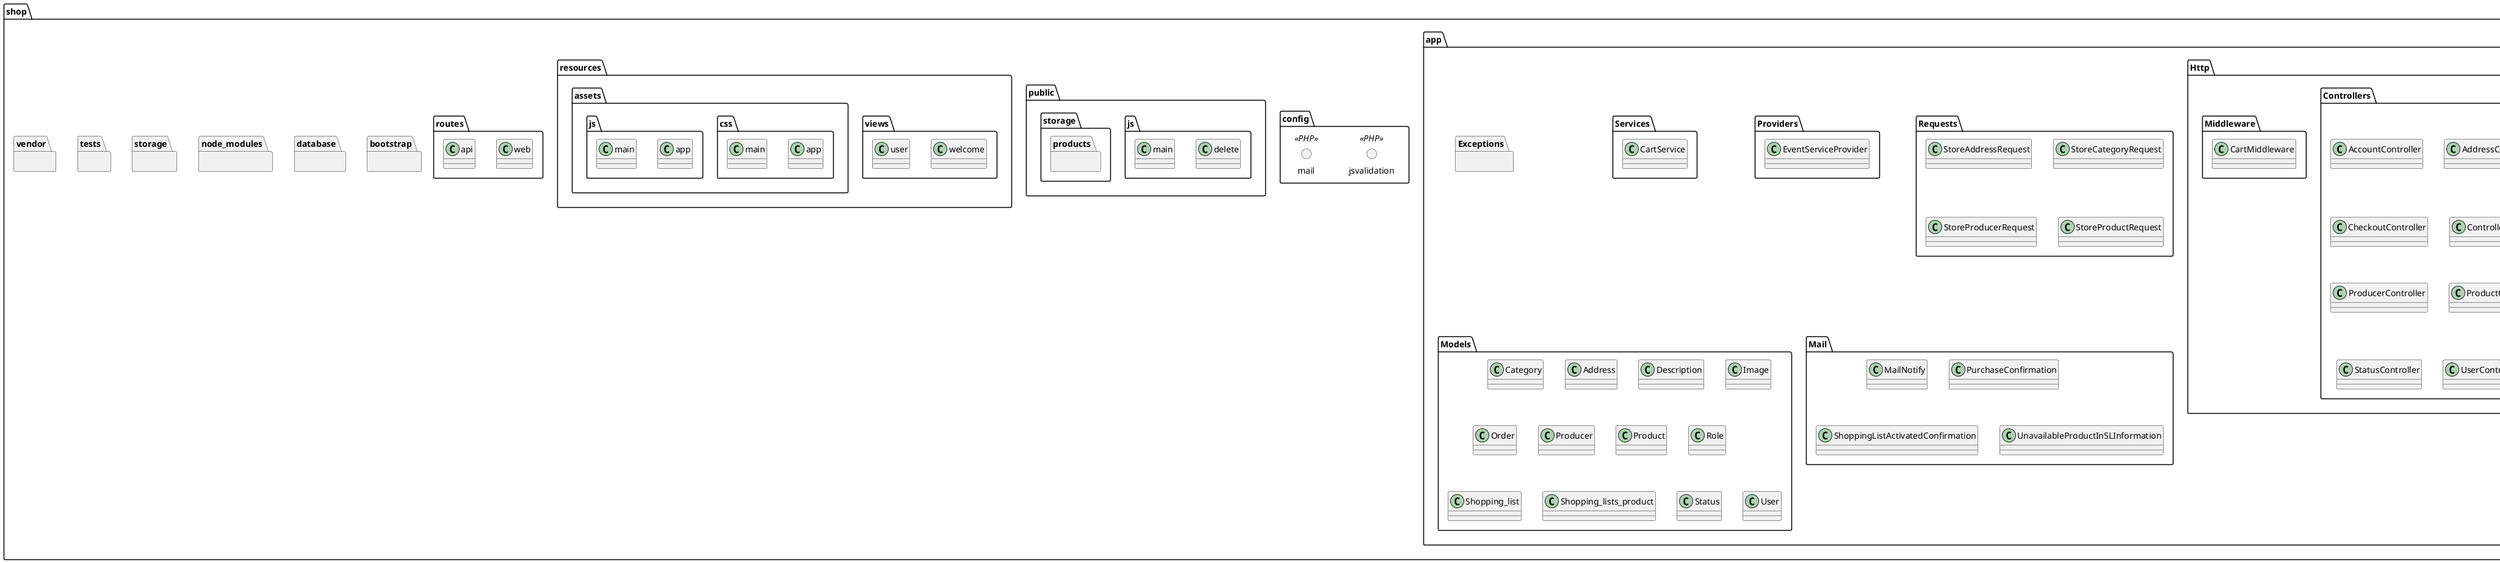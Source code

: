 @startuml
package "shop" {
package "app" {
        package "Console" {
        class Kernel
        }
        package "Enums" {
        enum ShoppingListMode
        enum ProducerStatus
        enum AddressStatus
        enum CategoryStatus
        enum OrderStatus
        enum ProductStatus
        enum RoleName
        class ShoppingListActive
        enum ShoppingListStatus
                }
        package "Events" {
        class PurchaseSuccesful
        class ShoppingListActivated
        class UnavailableProductInSL
                        }
        package "Exceptions" {
                                }
    package "Http" {
        package "Controllers" {
        class AccountController
        class AddressController
        class AdminPanelController
        class CartController
        class CategoryController
        class CheckoutController
        class Controller
        class EmployeePanelController
        class HomeController
        class OrderController
        class ProducerController
        class ProductController
        class RoleController
        class ShopController
        class ShoppingListController
        class StatusController
        class UserController
        class WelcomeController
          package "Auth" {
          class RegisterController
          class LoginController
                                 }
        }
        package "Middleware" {
class CartMiddleware
        }

    }
    package "Requests" {
class StoreAddressRequest
class StoreCategoryRequest
class StoreProducerRequest
class StoreProductRequest
    }
    package "Listeners" {
class SendPurchaseConfirmationEmail
class SendActivatedConfirmationEmail
class SendUnavailableProductInSLInformationEmail
        }
        package "Mail" {
class MailNotify
class PurchaseConfirmation
class ShoppingListActivatedConfirmation
class UnavailableProductInSLInformation
            }
            package "Models" {
class Category
class Address
class Description
class Image
class Order
class Producer
class Product
class Role
class Shopping_list
class Shopping_lists_product
class Status
class User
                }

    package "Providers" {
class EventServiceProvider
        }
        package "Services" {
class CartService
            }
}
package "bootstrap" {

}
package "config" {
circle "jsvalidation" as Configuration1 <<PHP>>
    circle "mail" as Configuration2 <<PHP>>
}
package "database" {

}
package "node_modules" {

}
package "public" {
package "js" {
class delete
class main
}
package "storage" {
package "products" {
}
}
}
package "resources" {
 package "views" {

        class welcome
        class user
    }
    package "assets" {
        package "css" {
            class app
            class main
        }
        package "js" {
            class app
            class main
        }
    }

}
package "routes" {
    class web
    class api
}
package "storage" {

}
package "tests" {

}
package "vendor" {

}


}
@enduml
